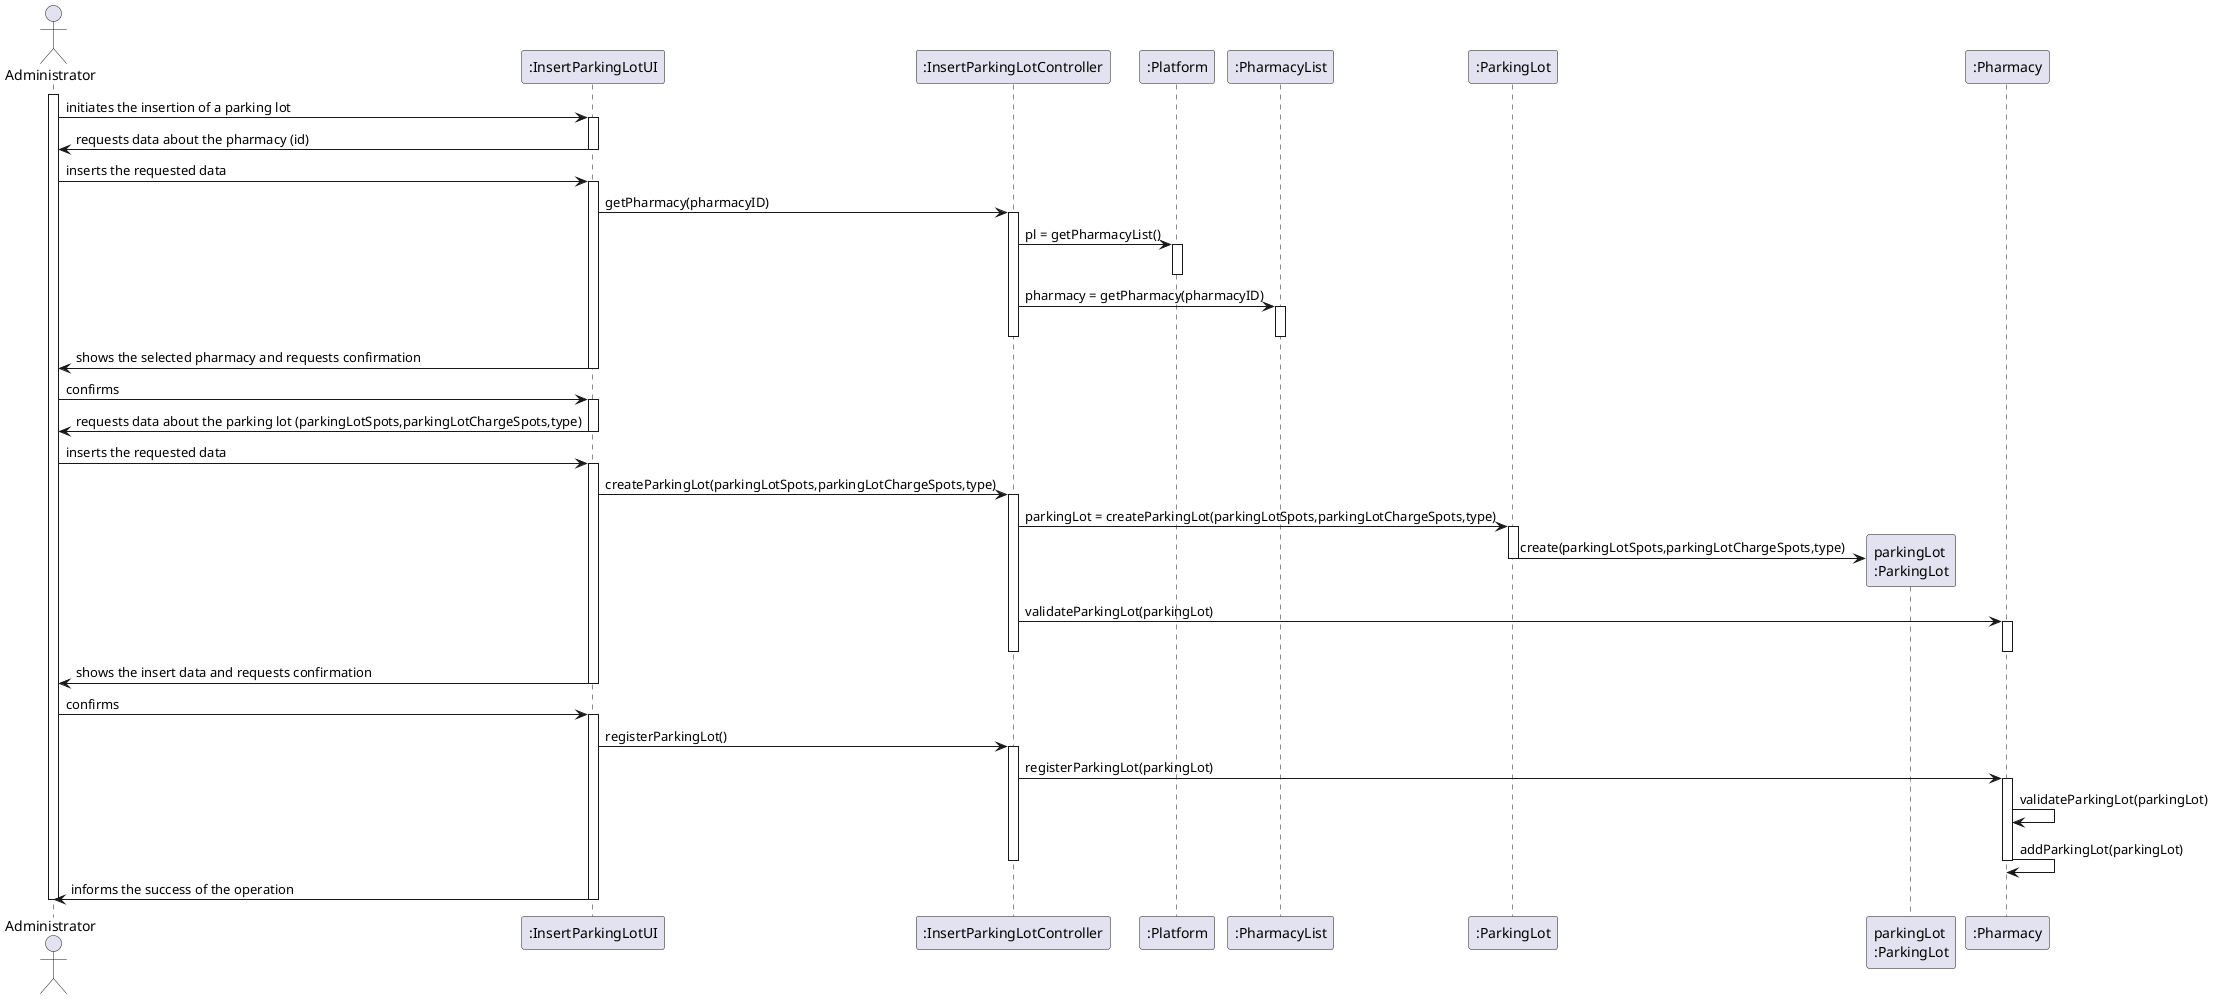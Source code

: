 @startuml

actor "Administrator" as ADM
participant ":InsertParkingLotUI" as UI
participant ":InsertParkingLotController" as CTRL
participant ":Platform" as PLAT
participant ":PharmacyList" as PL
participant ":ParkingLot" as PKL
participant "parkingLot \n:ParkingLot" as _PKL
participant ":Pharmacy" as P


activate ADM
ADM -> UI : initiates the insertion of a parking lot
activate UI

UI -> ADM : requests data about the pharmacy (id)
deactivate UI

ADM -> UI : inserts the requested data
activate UI

UI -> CTRL : getPharmacy(pharmacyID)
activate CTRL
CTRL -> PLAT : pl = getPharmacyList()
activate PLAT
deactivate PLAT
CTRL -> PL : pharmacy = getPharmacy(pharmacyID)
activate PL
deactivate PL
deactivate CTRL

UI -> ADM : shows the selected pharmacy and requests confirmation
deactivate UI

ADM -> UI : confirms
activate UI

UI -> ADM : requests data about the parking lot (parkingLotSpots,parkingLotChargeSpots,type)
deactivate UI

ADM -> UI : inserts the requested data
activate UI

UI -> CTRL : createParkingLot(parkingLotSpots,parkingLotChargeSpots,type)
activate CTRL
CTRL -> PKL : parkingLot = createParkingLot(parkingLotSpots,parkingLotChargeSpots,type)
activate PKL
PKL -> _PKL ** : create(parkingLotSpots,parkingLotChargeSpots,type)
deactivate PKL
CTRL -> P : validateParkingLot(parkingLot)
activate P
deactivate P
deactivate CTRL

UI -> ADM : shows the insert data and requests confirmation
deactivate UI

ADM -> UI : confirms
activate UI

UI -> CTRL : registerParkingLot()
activate CTRL

CTRL -> P : registerParkingLot(parkingLot)
activate P
P -> P : validateParkingLot(parkingLot)
P -> P : addParkingLot(parkingLot)
deactivate P
deactivate CTRL

UI -> ADM : informs the success of the operation
deactivate UI

deactivate ADM 
@enduml
